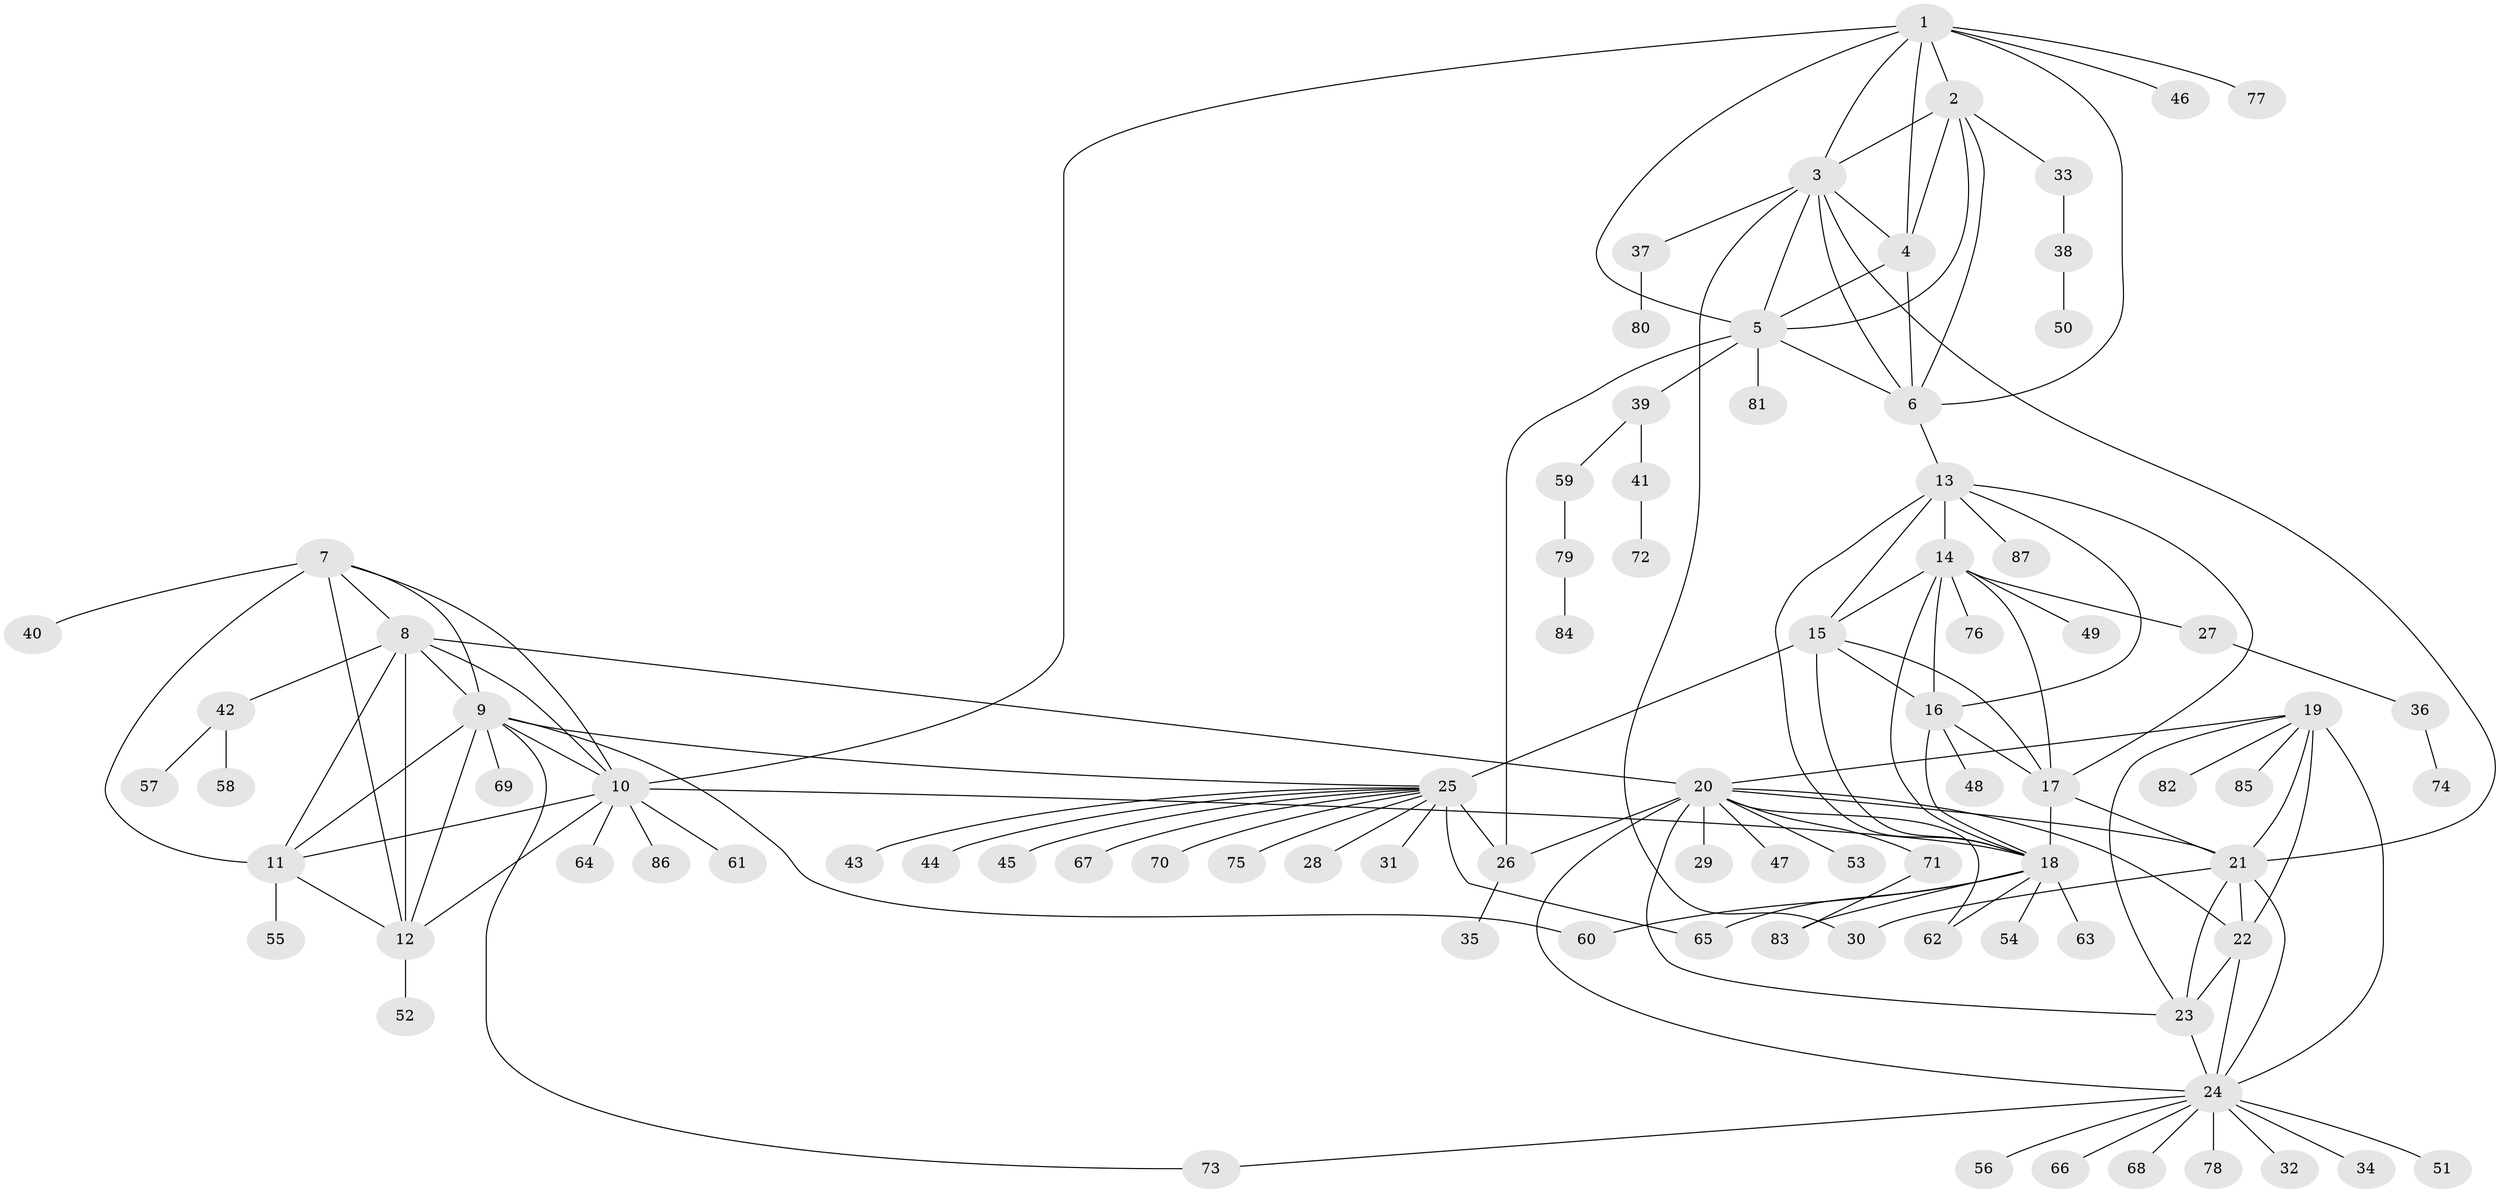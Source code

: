 // original degree distribution, {9: 0.04065040650406504, 7: 0.04878048780487805, 8: 0.04878048780487805, 6: 0.04065040650406504, 10: 0.024390243902439025, 11: 0.008130081300813009, 13: 0.016260162601626018, 14: 0.008130081300813009, 5: 0.008130081300813009, 2: 0.13821138211382114, 1: 0.5934959349593496, 3: 0.016260162601626018, 4: 0.008130081300813009}
// Generated by graph-tools (version 1.1) at 2025/52/03/04/25 22:52:44]
// undirected, 87 vertices, 138 edges
graph export_dot {
  node [color=gray90,style=filled];
  1;
  2;
  3;
  4;
  5;
  6;
  7;
  8;
  9;
  10;
  11;
  12;
  13;
  14;
  15;
  16;
  17;
  18;
  19;
  20;
  21;
  22;
  23;
  24;
  25;
  26;
  27;
  28;
  29;
  30;
  31;
  32;
  33;
  34;
  35;
  36;
  37;
  38;
  39;
  40;
  41;
  42;
  43;
  44;
  45;
  46;
  47;
  48;
  49;
  50;
  51;
  52;
  53;
  54;
  55;
  56;
  57;
  58;
  59;
  60;
  61;
  62;
  63;
  64;
  65;
  66;
  67;
  68;
  69;
  70;
  71;
  72;
  73;
  74;
  75;
  76;
  77;
  78;
  79;
  80;
  81;
  82;
  83;
  84;
  85;
  86;
  87;
  1 -- 2 [weight=1.0];
  1 -- 3 [weight=1.0];
  1 -- 4 [weight=1.0];
  1 -- 5 [weight=1.0];
  1 -- 6 [weight=1.0];
  1 -- 10 [weight=1.0];
  1 -- 46 [weight=1.0];
  1 -- 77 [weight=1.0];
  2 -- 3 [weight=1.0];
  2 -- 4 [weight=1.0];
  2 -- 5 [weight=1.0];
  2 -- 6 [weight=1.0];
  2 -- 33 [weight=1.0];
  3 -- 4 [weight=1.0];
  3 -- 5 [weight=1.0];
  3 -- 6 [weight=1.0];
  3 -- 21 [weight=1.0];
  3 -- 30 [weight=1.0];
  3 -- 37 [weight=1.0];
  4 -- 5 [weight=1.0];
  4 -- 6 [weight=1.0];
  5 -- 6 [weight=1.0];
  5 -- 26 [weight=1.0];
  5 -- 39 [weight=1.0];
  5 -- 81 [weight=1.0];
  6 -- 13 [weight=1.0];
  7 -- 8 [weight=1.0];
  7 -- 9 [weight=1.0];
  7 -- 10 [weight=1.0];
  7 -- 11 [weight=1.0];
  7 -- 12 [weight=1.0];
  7 -- 40 [weight=2.0];
  8 -- 9 [weight=1.0];
  8 -- 10 [weight=1.0];
  8 -- 11 [weight=1.0];
  8 -- 12 [weight=1.0];
  8 -- 20 [weight=1.0];
  8 -- 42 [weight=1.0];
  9 -- 10 [weight=1.0];
  9 -- 11 [weight=1.0];
  9 -- 12 [weight=1.0];
  9 -- 25 [weight=1.0];
  9 -- 60 [weight=1.0];
  9 -- 69 [weight=1.0];
  9 -- 73 [weight=1.0];
  10 -- 11 [weight=1.0];
  10 -- 12 [weight=1.0];
  10 -- 18 [weight=1.0];
  10 -- 61 [weight=1.0];
  10 -- 64 [weight=1.0];
  10 -- 86 [weight=1.0];
  11 -- 12 [weight=1.0];
  11 -- 55 [weight=1.0];
  12 -- 52 [weight=1.0];
  13 -- 14 [weight=1.0];
  13 -- 15 [weight=1.0];
  13 -- 16 [weight=1.0];
  13 -- 17 [weight=1.0];
  13 -- 18 [weight=1.0];
  13 -- 87 [weight=1.0];
  14 -- 15 [weight=1.0];
  14 -- 16 [weight=1.0];
  14 -- 17 [weight=1.0];
  14 -- 18 [weight=1.0];
  14 -- 27 [weight=1.0];
  14 -- 49 [weight=1.0];
  14 -- 76 [weight=1.0];
  15 -- 16 [weight=1.0];
  15 -- 17 [weight=1.0];
  15 -- 18 [weight=1.0];
  15 -- 25 [weight=1.0];
  16 -- 17 [weight=1.0];
  16 -- 18 [weight=1.0];
  16 -- 48 [weight=1.0];
  17 -- 18 [weight=1.0];
  17 -- 21 [weight=1.0];
  18 -- 54 [weight=1.0];
  18 -- 60 [weight=1.0];
  18 -- 62 [weight=1.0];
  18 -- 63 [weight=1.0];
  18 -- 65 [weight=1.0];
  18 -- 83 [weight=1.0];
  19 -- 20 [weight=1.0];
  19 -- 21 [weight=1.0];
  19 -- 22 [weight=1.0];
  19 -- 23 [weight=1.0];
  19 -- 24 [weight=1.0];
  19 -- 82 [weight=1.0];
  19 -- 85 [weight=1.0];
  20 -- 21 [weight=1.0];
  20 -- 22 [weight=1.0];
  20 -- 23 [weight=1.0];
  20 -- 24 [weight=1.0];
  20 -- 26 [weight=1.0];
  20 -- 29 [weight=1.0];
  20 -- 47 [weight=1.0];
  20 -- 53 [weight=1.0];
  20 -- 62 [weight=1.0];
  20 -- 71 [weight=1.0];
  21 -- 22 [weight=1.0];
  21 -- 23 [weight=1.0];
  21 -- 24 [weight=1.0];
  21 -- 30 [weight=1.0];
  22 -- 23 [weight=1.0];
  22 -- 24 [weight=1.0];
  23 -- 24 [weight=1.0];
  24 -- 32 [weight=1.0];
  24 -- 34 [weight=1.0];
  24 -- 51 [weight=1.0];
  24 -- 56 [weight=1.0];
  24 -- 66 [weight=1.0];
  24 -- 68 [weight=1.0];
  24 -- 73 [weight=1.0];
  24 -- 78 [weight=1.0];
  25 -- 26 [weight=5.0];
  25 -- 28 [weight=1.0];
  25 -- 31 [weight=1.0];
  25 -- 43 [weight=1.0];
  25 -- 44 [weight=1.0];
  25 -- 45 [weight=1.0];
  25 -- 65 [weight=4.0];
  25 -- 67 [weight=1.0];
  25 -- 70 [weight=1.0];
  25 -- 75 [weight=1.0];
  26 -- 35 [weight=1.0];
  27 -- 36 [weight=1.0];
  33 -- 38 [weight=1.0];
  36 -- 74 [weight=1.0];
  37 -- 80 [weight=1.0];
  38 -- 50 [weight=1.0];
  39 -- 41 [weight=1.0];
  39 -- 59 [weight=1.0];
  41 -- 72 [weight=1.0];
  42 -- 57 [weight=1.0];
  42 -- 58 [weight=1.0];
  59 -- 79 [weight=1.0];
  71 -- 83 [weight=1.0];
  79 -- 84 [weight=1.0];
}
